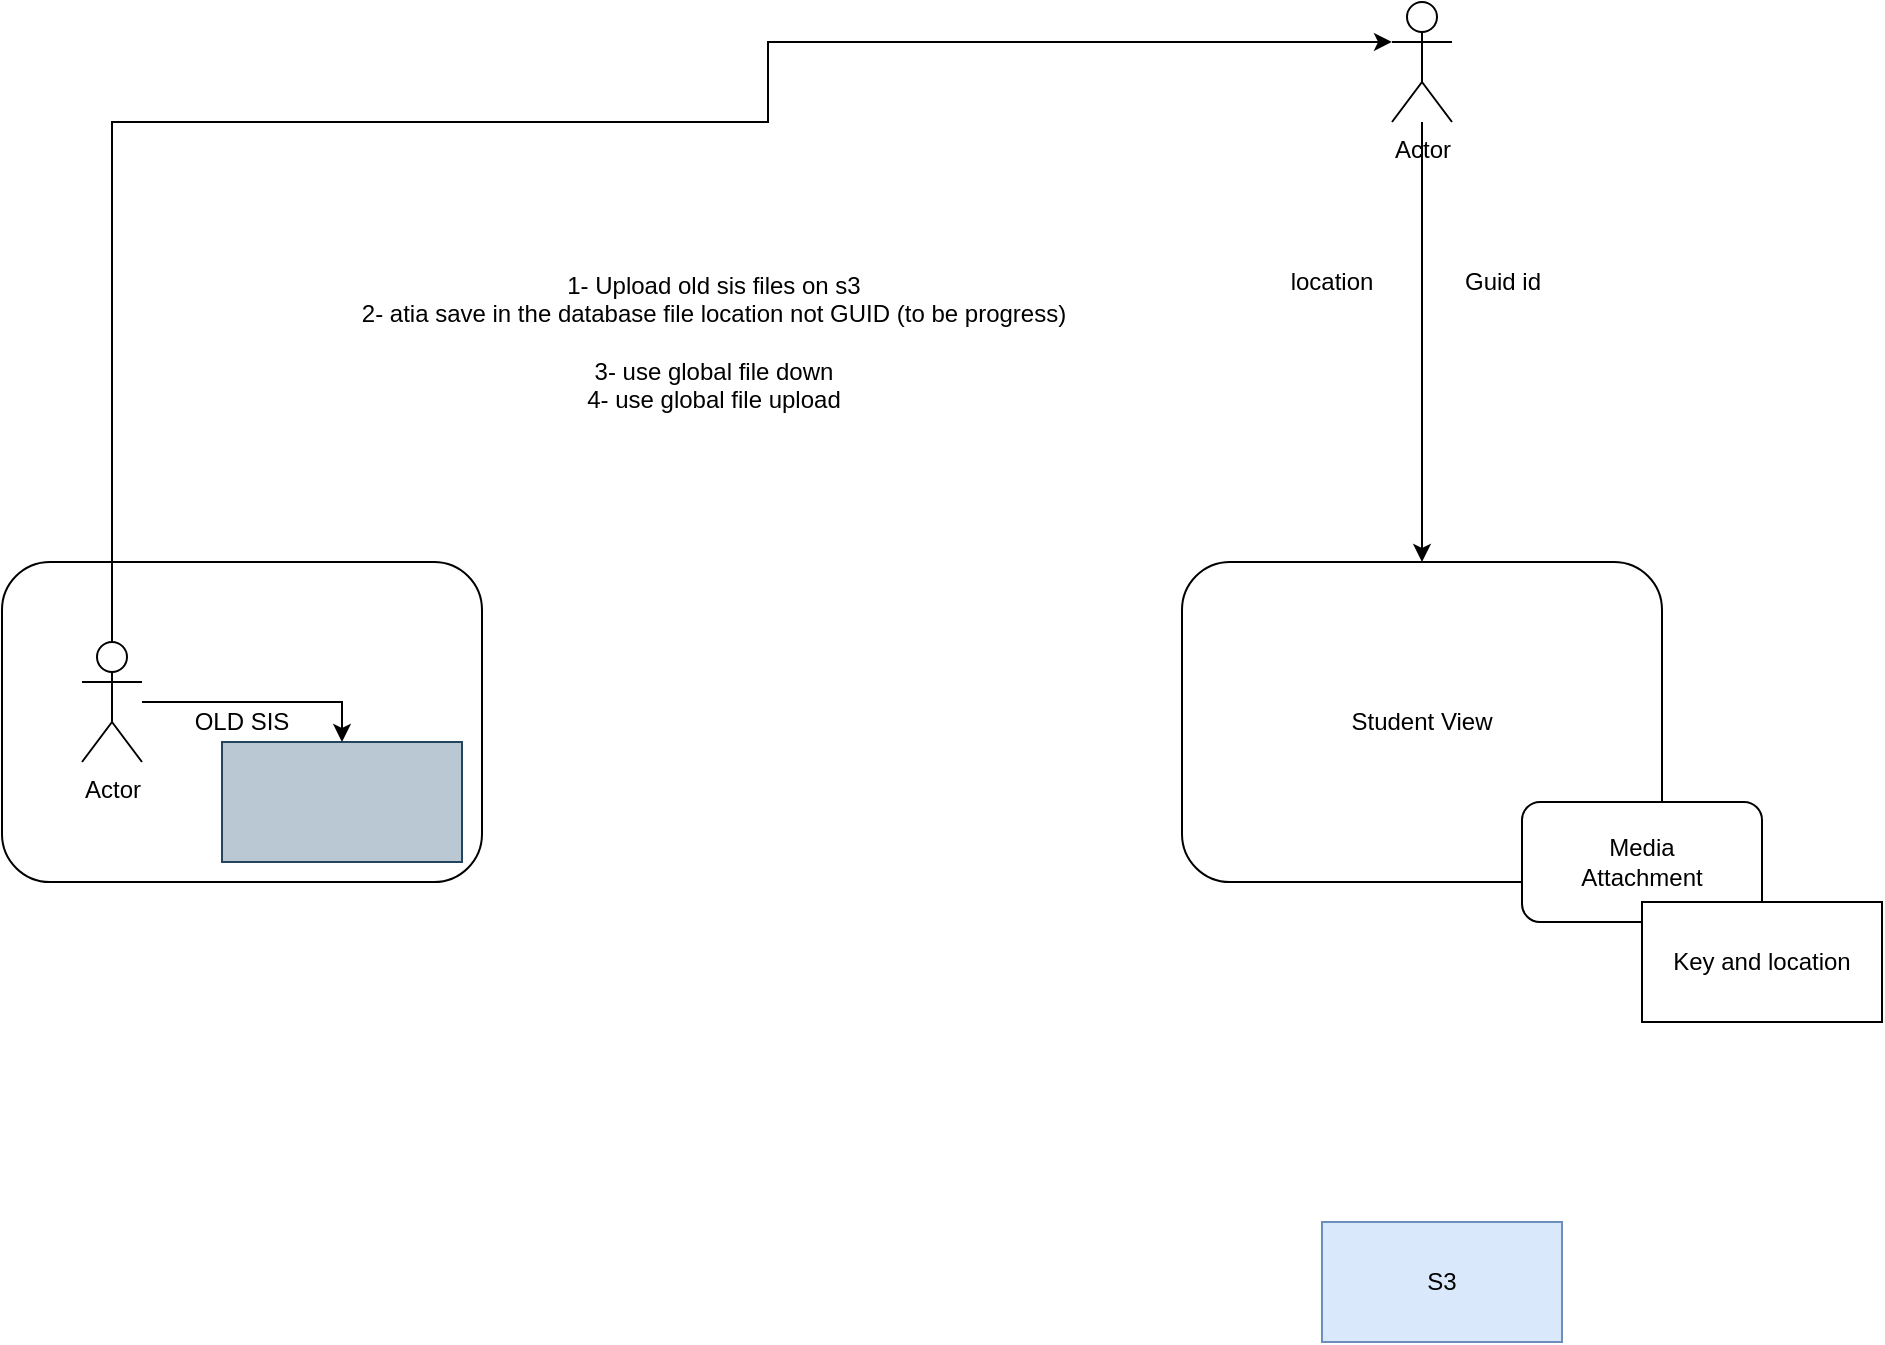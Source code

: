 <mxfile version="20.8.18" type="github">
  <diagram name="Page-1" id="rD8-XgdZVrx5kh4h4meA">
    <mxGraphModel dx="1434" dy="726" grid="1" gridSize="10" guides="1" tooltips="1" connect="1" arrows="1" fold="1" page="1" pageScale="1" pageWidth="2339" pageHeight="3300" math="0" shadow="0">
      <root>
        <mxCell id="0" />
        <mxCell id="1" parent="0" />
        <mxCell id="sW4PJiHnGv3y8o1NNTZ8-1" value="Student View" style="rounded=1;whiteSpace=wrap;html=1;" vertex="1" parent="1">
          <mxGeometry x="950" y="320" width="240" height="160" as="geometry" />
        </mxCell>
        <mxCell id="sW4PJiHnGv3y8o1NNTZ8-2" value="OLD SIS" style="rounded=1;whiteSpace=wrap;html=1;" vertex="1" parent="1">
          <mxGeometry x="360" y="320" width="240" height="160" as="geometry" />
        </mxCell>
        <mxCell id="sW4PJiHnGv3y8o1NNTZ8-3" value="" style="rounded=0;whiteSpace=wrap;html=1;fillColor=#bac8d3;strokeColor=#23445d;" vertex="1" parent="1">
          <mxGeometry x="470" y="410" width="120" height="60" as="geometry" />
        </mxCell>
        <mxCell id="sW4PJiHnGv3y8o1NNTZ8-4" value="S3" style="rounded=0;whiteSpace=wrap;html=1;fillColor=#dae8fc;strokeColor=#6c8ebf;" vertex="1" parent="1">
          <mxGeometry x="1020" y="650" width="120" height="60" as="geometry" />
        </mxCell>
        <mxCell id="sW4PJiHnGv3y8o1NNTZ8-5" value="&lt;div&gt;Media&lt;/div&gt;&lt;div&gt;Attachment&lt;br&gt;&lt;/div&gt;" style="rounded=1;whiteSpace=wrap;html=1;" vertex="1" parent="1">
          <mxGeometry x="1120" y="440" width="120" height="60" as="geometry" />
        </mxCell>
        <mxCell id="sW4PJiHnGv3y8o1NNTZ8-6" value="Key and location" style="rounded=0;whiteSpace=wrap;html=1;" vertex="1" parent="1">
          <mxGeometry x="1180" y="490" width="120" height="60" as="geometry" />
        </mxCell>
        <mxCell id="sW4PJiHnGv3y8o1NNTZ8-8" style="edgeStyle=orthogonalEdgeStyle;rounded=0;orthogonalLoop=1;jettySize=auto;html=1;entryX=0.5;entryY=0;entryDx=0;entryDy=0;" edge="1" parent="1" source="sW4PJiHnGv3y8o1NNTZ8-7" target="sW4PJiHnGv3y8o1NNTZ8-1">
          <mxGeometry relative="1" as="geometry" />
        </mxCell>
        <mxCell id="sW4PJiHnGv3y8o1NNTZ8-7" value="Actor" style="shape=umlActor;verticalLabelPosition=bottom;verticalAlign=top;html=1;outlineConnect=0;" vertex="1" parent="1">
          <mxGeometry x="1055" y="40" width="30" height="60" as="geometry" />
        </mxCell>
        <mxCell id="sW4PJiHnGv3y8o1NNTZ8-9" value="Guid id" style="text;html=1;align=center;verticalAlign=middle;resizable=0;points=[];autosize=1;strokeColor=none;fillColor=none;" vertex="1" parent="1">
          <mxGeometry x="1080" y="165" width="60" height="30" as="geometry" />
        </mxCell>
        <mxCell id="sW4PJiHnGv3y8o1NNTZ8-10" value="&lt;div&gt;1- Upload old sis files on s3&lt;/div&gt;&lt;div&gt;2- atia save in the database file location not GUID (to be progress)&lt;br&gt;&lt;/div&gt;&lt;div&gt;&lt;br&gt;&lt;/div&gt;&lt;div&gt;3- use global file down&lt;/div&gt;&lt;div&gt;4- use global file upload&lt;br&gt;&lt;/div&gt;" style="text;html=1;strokeColor=none;fillColor=none;align=center;verticalAlign=middle;whiteSpace=wrap;rounded=0;" vertex="1" parent="1">
          <mxGeometry x="511" y="160" width="410" height="100" as="geometry" />
        </mxCell>
        <mxCell id="sW4PJiHnGv3y8o1NNTZ8-11" value="location" style="text;html=1;strokeColor=none;fillColor=none;align=center;verticalAlign=middle;whiteSpace=wrap;rounded=0;" vertex="1" parent="1">
          <mxGeometry x="995" y="165" width="60" height="30" as="geometry" />
        </mxCell>
        <mxCell id="sW4PJiHnGv3y8o1NNTZ8-13" style="edgeStyle=orthogonalEdgeStyle;rounded=0;orthogonalLoop=1;jettySize=auto;html=1;entryX=0.5;entryY=0;entryDx=0;entryDy=0;" edge="1" parent="1" source="sW4PJiHnGv3y8o1NNTZ8-12" target="sW4PJiHnGv3y8o1NNTZ8-3">
          <mxGeometry relative="1" as="geometry" />
        </mxCell>
        <mxCell id="sW4PJiHnGv3y8o1NNTZ8-14" style="edgeStyle=orthogonalEdgeStyle;rounded=0;orthogonalLoop=1;jettySize=auto;html=1;entryX=0;entryY=0.333;entryDx=0;entryDy=0;entryPerimeter=0;" edge="1" parent="1" source="sW4PJiHnGv3y8o1NNTZ8-12" target="sW4PJiHnGv3y8o1NNTZ8-7">
          <mxGeometry relative="1" as="geometry">
            <Array as="points">
              <mxPoint x="415" y="100" />
              <mxPoint x="743" y="100" />
              <mxPoint x="743" y="60" />
            </Array>
          </mxGeometry>
        </mxCell>
        <mxCell id="sW4PJiHnGv3y8o1NNTZ8-12" value="Actor" style="shape=umlActor;verticalLabelPosition=bottom;verticalAlign=top;html=1;outlineConnect=0;" vertex="1" parent="1">
          <mxGeometry x="400" y="360" width="30" height="60" as="geometry" />
        </mxCell>
      </root>
    </mxGraphModel>
  </diagram>
</mxfile>
